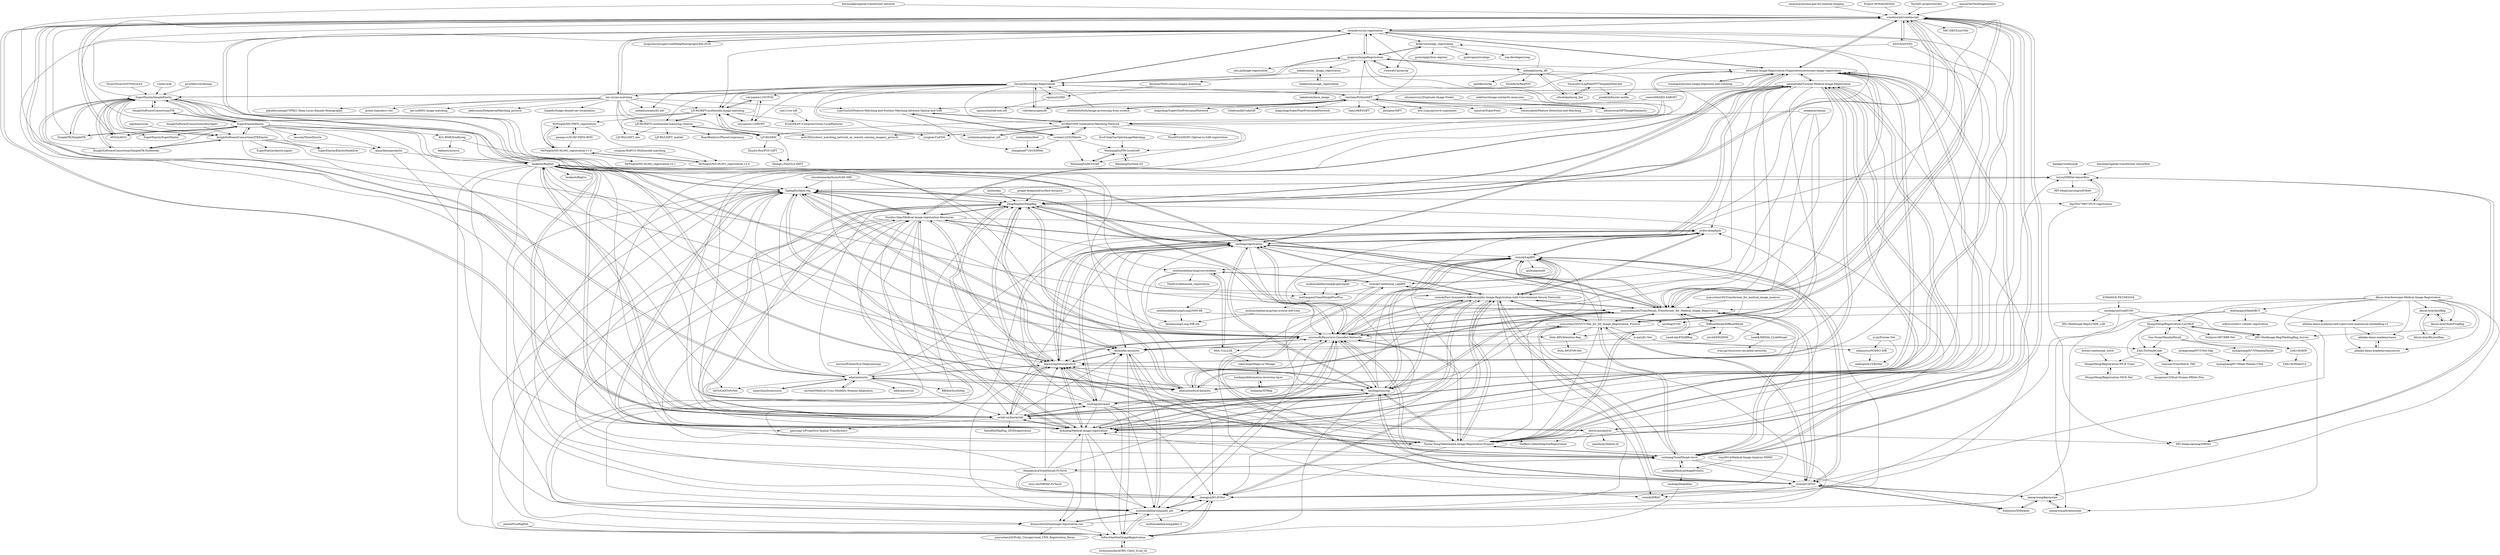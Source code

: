 digraph G {
"xinario/awesome-gan-for-medical-imaging" -> "voxelmorph/voxelmorph" ["e"=1]
"tynguyen/unsupervisedDeepHomographyRAL2018" -> "inrainbws/cnn-registration" ["e"=1]
"xuelunshen/rfnet" -> "zhanghan9718/OSMNet" ["e"=1]
"SimpleITK/SimpleITK" -> "SuperElastix/SimpleElastix" ["e"=1]
"SimpleITK/SimpleITK" -> "SuperElastix/elastix" ["e"=1]
"SimpleITK/SimpleITK" -> "voxelmorph/voxelmorph" ["e"=1]
"KCL-BMEIS/niftyreg" -> "multimodallearning/convexAdam"
"KCL-BMEIS/niftyreg" -> "balbasty/nitorch"
"google-deepmind/surface-distance" -> "DeepRegNet/DeepReg" ["e"=1]
"voxelmorph/voxelmorph" -> "Awesome-Image-Registration-Organization/awesome-image-registration"
"voxelmorph/voxelmorph" -> "junyuchen245/TransMorph_Transformer_for_Medical_Image_Registration"
"voxelmorph/voxelmorph" -> "microsoft/Recursive-Cascaded-Networks"
"voxelmorph/voxelmorph" -> "adalca/medical-datasets" ["e"=1]
"voxelmorph/voxelmorph" -> "DeepRegNet/DeepReg"
"voxelmorph/voxelmorph" -> "airlab-unibas/airlab"
"voxelmorph/voxelmorph" -> "ANTsX/ANTs" ["e"=1]
"voxelmorph/voxelmorph" -> "zuzhiang/VoxelMorph-torch"
"voxelmorph/voxelmorph" -> "ANTsX/ANTsPy" ["e"=1]
"voxelmorph/voxelmorph" -> "Timmy-Fang/Deformable-Image-Registration-Projects"
"voxelmorph/voxelmorph" -> "MIC-DKFZ/nnUNet" ["e"=1]
"voxelmorph/voxelmorph" -> "inrainbws/cnn-registration"
"voxelmorph/voxelmorph" -> "adalca/neurite"
"voxelmorph/voxelmorph" -> "uncbiag/registration"
"voxelmorph/voxelmorph" -> "learn2reg/tutorials2019"
"o0o0o0o0o0o0o/image-processing-from-scratch" -> "rmislam/PythonSIFT" ["e"=1]
"o0o0o0o0o0o0o/image-processing-from-scratch" -> "ZeLianWen/Image-Registration" ["e"=1]
"inrainbws/cnn-registration" -> "quqixun/ImageRegistration"
"inrainbws/cnn-registration" -> "ZeLianWen/Image-Registration"
"inrainbws/cnn-registration" -> "Awesome-Image-Registration-Organization/awesome-image-registration"
"inrainbws/cnn-registration" -> "hsokooti/RegNet"
"inrainbws/cnn-registration" -> "dykuang/Medical-image-registration"
"inrainbws/cnn-registration" -> "voxelmorph/voxelmorph"
"inrainbws/cnn-registration" -> "lan-cz/cnn-matching"
"inrainbws/cnn-registration" -> "tynguyen/unsupervisedDeepHomographyRAL2018" ["e"=1]
"inrainbws/cnn-registration" -> "microsoft/Recursive-Cascaded-Networks"
"inrainbws/cnn-registration" -> "LJY-RS/RIFT-multimodal-image-matching"
"inrainbws/cnn-registration" -> "uncbiag/registration"
"inrainbws/cnn-registration" -> "Timmy-Fang/Deformable-Image-Registration-Projects"
"inrainbws/cnn-registration" -> "rkwitt/quicksilver"
"inrainbws/cnn-registration" -> "airlab-unibas/airlab"
"inrainbws/cnn-registration" -> "keflavich/image_registration"
"kumarshreshtha/image-registration-cnn" -> "multimodallearning/pdd_net"
"kumarshreshtha/image-registration-cnn" -> "ToFec/OneShotImageRegistration"
"kumarshreshtha/image-registration-cnn" -> "zhangjun001/ICNet"
"kumarshreshtha/image-registration-cnn" -> "junyuchen245/Fully_Unsupervised_CNN_Registration_Keras" ["e"=1]
"airlab-unibas/airlab" -> "rkwitt/quicksilver"
"airlab-unibas/airlab" -> "learn2reg/tutorials2019"
"airlab-unibas/airlab" -> "hsokooti/RegNet"
"airlab-unibas/airlab" -> "microsoft/Recursive-Cascaded-Networks"
"airlab-unibas/airlab" -> "dykuang/Medical-image-registration"
"airlab-unibas/airlab" -> "SuperElastix/SimpleElastix"
"airlab-unibas/airlab" -> "uncbiag/mermaid"
"airlab-unibas/airlab" -> "DeepRegNet/DeepReg"
"airlab-unibas/airlab" -> "uncbiag/easyreg"
"airlab-unibas/airlab" -> "voxelmorph/voxelmorph"
"airlab-unibas/airlab" -> "fabio86d/HipHop_2D3Dregistration" ["e"=1]
"airlab-unibas/airlab" -> "natandrade/Tutorial-Medical-Image-Registration"
"airlab-unibas/airlab" -> "biomedia-mira/istn"
"airlab-unibas/airlab" -> "uncbiag/registration"
"airlab-unibas/airlab" -> "gaocong13/Projective-Spatial-Transformers" ["e"=1]
"adalca/medical-datasets" -> "voxelmorph/voxelmorph" ["e"=1]
"adalca/medical-datasets" -> "microsoft/Recursive-Cascaded-Networks" ["e"=1]
"adalca/medical-datasets" -> "junyuchen245/TransMorph_Transformer_for_Medical_Image_Registration" ["e"=1]
"adalca/medical-datasets" -> "adalca/neurite" ["e"=1]
"adalca/medical-datasets" -> "DeepRegNet/DeepReg" ["e"=1]
"adalca/medical-datasets" -> "Awesome-Image-Registration-Organization/awesome-image-registration" ["e"=1]
"adalca/medical-datasets" -> "learn2reg/tutorials2019" ["e"=1]
"adalca/medical-datasets" -> "uncbiag/registration" ["e"=1]
"adalca/medical-datasets" -> "SuperElastix/SimpleElastix" ["e"=1]
"uncbiag/mermaid" -> "uncbiag/easyreg"
"uncbiag/mermaid" -> "uncbiag/registration"
"uncbiag/mermaid" -> "learn2reg/tutorials2019"
"uncbiag/mermaid" -> "dykuang/Medical-image-registration"
"uncbiag/mermaid" -> "airlab-unibas/airlab"
"uncbiag/mermaid" -> "zhangjun001/ICNet"
"uncbiag/mermaid" -> "jw4hv/deepflash"
"uncbiag/mermaid" -> "DeepRegNet/DeepReg"
"uncbiag/mermaid" -> "ToFec/OneShotImageRegistration"
"uncbiag/mermaid" -> "microsoft/Recursive-Cascaded-Networks"
"uncbiag/mermaid" -> "cwmok/Fast-Symmetric-Diffeomorphic-Image-Registration-with-Convolutional-Neural-Networks"
"uncbiag/mermaid" -> "multimodallearning/pdd_net"
"uncbiag/mermaid" -> "biomedia-mira/istn"
"uncbiag/mermaid" -> "Duoduo-Qian/Medical-image-registration-Resources"
"uncbiag/mermaid" -> "hsokooti/RegNet"
"ANTsX/ANTsPy" -> "voxelmorph/voxelmorph" ["e"=1]
"ANTsX/ANTsPy" -> "junyuchen245/TransMorph_Transformer_for_Medical_Image_Registration" ["e"=1]
"ANTsX/ANTsPy" -> "SuperElastix/SimpleElastix" ["e"=1]
"uncbiag/easyreg" -> "uncbiag/mermaid"
"uncbiag/easyreg" -> "uncbiag/registration"
"uncbiag/easyreg" -> "dykuang/Medical-image-registration"
"uncbiag/easyreg" -> "learn2reg/tutorials2019"
"uncbiag/easyreg" -> "cwmok/C2FViT"
"uncbiag/easyreg" -> "microsoft/Recursive-Cascaded-Networks"
"uncbiag/easyreg" -> "cwmok/LapIRN"
"uncbiag/easyreg" -> "cwmok/Fast-Symmetric-Diffeomorphic-Image-Registration-with-Convolutional-Neural-Networks"
"uncbiag/easyreg" -> "ToFec/OneShotImageRegistration"
"uncbiag/easyreg" -> "jw4hv/deepflash"
"uncbiag/easyreg" -> "multimodallearning/pdd_net"
"uncbiag/easyreg" -> "YipengHu/label-reg"
"uncbiag/easyreg" -> "airlab-unibas/airlab"
"uncbiag/easyreg" -> "junyuchen245/TransMorph_Transformer_for_Medical_Image_Registration"
"uncbiag/easyreg" -> "Timmy-Fang/Deformable-Image-Registration-Projects"
"uncbiag/registration" -> "uncbiag/easyreg"
"uncbiag/registration" -> "uncbiag/mermaid"
"uncbiag/registration" -> "microsoft/Recursive-Cascaded-Networks"
"uncbiag/registration" -> "learn2reg/tutorials2019"
"uncbiag/registration" -> "cwmok/Fast-Symmetric-Diffeomorphic-Image-Registration-with-Convolutional-Neural-Networks"
"uncbiag/registration" -> "jw4hv/deepflash"
"uncbiag/registration" -> "YipengHu/label-reg"
"uncbiag/registration" -> "Duoduo-Qian/Medical-image-registration-Resources"
"uncbiag/registration" -> "cwmok/LapIRN"
"uncbiag/registration" -> "junyuchen245/TransMorph_Transformer_for_Medical_Image_Registration"
"uncbiag/registration" -> "Awesome-Image-Registration-Organization/awesome-image-registration"
"uncbiag/registration" -> "biomedia-mira/istn"
"uncbiag/registration" -> "multimodallearning/pdd_net"
"uncbiag/registration" -> "natandrade/Tutorial-Medical-Image-Registration"
"uncbiag/registration" -> "hsokooti/RegNet"
"xamyzhao/brainstorm" -> "adalca/neurite" ["e"=1]
"Timmy-Fang/Deformable-Image-Registration-Projects" -> "dykuang/Medical-image-registration"
"Timmy-Fang/Deformable-Image-Registration-Projects" -> "zuzhiang/VoxelMorph-torch"
"Timmy-Fang/Deformable-Image-Registration-Projects" -> "microsoft/Recursive-Cascaded-Networks"
"Timmy-Fang/Deformable-Image-Registration-Projects" -> "Awesome-Image-Registration-Organization/awesome-image-registration"
"Timmy-Fang/Deformable-Image-Registration-Projects" -> "cwmok/Fast-Symmetric-Diffeomorphic-Image-Registration-with-Convolutional-Neural-Networks"
"Timmy-Fang/Deformable-Image-Registration-Projects" -> "junyuchen245/TransMorph_Transformer_for_Medical_Image_Registration"
"Timmy-Fang/Deformable-Image-Registration-Projects" -> "cwmok/LapIRN"
"Timmy-Fang/Deformable-Image-Registration-Projects" -> "uncbiag/easyreg"
"Timmy-Fang/Deformable-Image-Registration-Projects" -> "zhangjun001/ICNet"
"Timmy-Fang/Deformable-Image-Registration-Projects" -> "learn2reg/tutorials2019"
"Timmy-Fang/Deformable-Image-Registration-Projects" -> "uncbiag/registration"
"Timmy-Fang/Deformable-Image-Registration-Projects" -> "voxelmorph/voxelmorph"
"Timmy-Fang/Deformable-Image-Registration-Projects" -> "Duoduo-Qian/Medical-image-registration-Resources"
"Timmy-Fang/Deformable-Image-Registration-Projects" -> "DeepRegNet/DeepReg"
"Timmy-Fang/Deformable-Image-Registration-Projects" -> "natandrade/Tutorial-Medical-Image-Registration"
"dykuang/Medical-image-registration" -> "microsoft/Recursive-Cascaded-Networks"
"dykuang/Medical-image-registration" -> "uncbiag/easyreg"
"dykuang/Medical-image-registration" -> "YipengHu/label-reg"
"dykuang/Medical-image-registration" -> "hsokooti/RegNet"
"dykuang/Medical-image-registration" -> "Timmy-Fang/Deformable-Image-Registration-Projects"
"dykuang/Medical-image-registration" -> "Duoduo-Qian/Medical-image-registration-Resources"
"dykuang/Medical-image-registration" -> "natandrade/Tutorial-Medical-Image-Registration"
"dykuang/Medical-image-registration" -> "learn2reg/tutorials2019"
"dykuang/Medical-image-registration" -> "cwmok/Fast-Symmetric-Diffeomorphic-Image-Registration-with-Convolutional-Neural-Networks"
"dykuang/Medical-image-registration" -> "kumarshreshtha/image-registration-cnn"
"dykuang/Medical-image-registration" -> "ToFec/OneShotImageRegistration"
"dykuang/Medical-image-registration" -> "DeepRegNet/DeepReg"
"dykuang/Medical-image-registration" -> "airlab-unibas/airlab"
"dykuang/Medical-image-registration" -> "jw4hv/deepflash"
"dykuang/Medical-image-registration" -> "multimodallearning/pdd_net"
"InsightSoftwareConsortium/itkwidgets" -> "InsightSoftwareConsortium/ITKElastix" ["e"=1]
"pyushkevich/itksnap" -> "SuperElastix/SimpleElastix" ["e"=1]
"hsokooti/RegNet" -> "dykuang/Medical-image-registration"
"hsokooti/RegNet" -> "YipengHu/label-reg"
"hsokooti/RegNet" -> "zhangjun001/ICNet"
"hsokooti/RegNet" -> "hsokooti/RegUn"
"hsokooti/RegNet" -> "microsoft/Recursive-Cascaded-Networks"
"hsokooti/RegNet" -> "ToFec/OneShotImageRegistration"
"hsokooti/RegNet" -> "airlab-unibas/airlab"
"hsokooti/RegNet" -> "multimodallearning/pdd_net"
"hsokooti/RegNet" -> "biomedia-mira/istn"
"hsokooti/RegNet" -> "uncbiag/registration"
"hsokooti/RegNet" -> "learn2reg/tutorials2019"
"hsokooti/RegNet" -> "inrainbws/cnn-registration"
"hsokooti/RegNet" -> "iwyoo/DIRNet-tensorflow"
"hsokooti/RegNet" -> "rkwitt/quicksilver"
"hsokooti/RegNet" -> "cwmok/Fast-Symmetric-Diffeomorphic-Image-Registration-with-Convolutional-Neural-Networks"
"tony0914/Medical-Image-Analysis-MIPAV" -> "zuzhiang/MedicalImageProcess" ["e"=1]
"natandrade/Tutorial-Medical-Image-Registration" -> "Duoduo-Qian/Medical-image-registration-Resources"
"natandrade/Tutorial-Medical-Image-Registration" -> "learn2reg/tutorials2019"
"natandrade/Tutorial-Medical-Image-Registration" -> "dykuang/Medical-image-registration"
"natandrade/Tutorial-Medical-Image-Registration" -> "DeepRegNet/DeepReg"
"natandrade/Tutorial-Medical-Image-Registration" -> "microsoft/Recursive-Cascaded-Networks"
"natandrade/Tutorial-Medical-Image-Registration" -> "uncbiag/registration"
"natandrade/Tutorial-Medical-Image-Registration" -> "airlab-unibas/airlab"
"natandrade/Tutorial-Medical-Image-Registration" -> "multimodallearning/pdd_net"
"natandrade/Tutorial-Medical-Image-Registration" -> "jw4hv/deepflash"
"natandrade/Tutorial-Medical-Image-Registration" -> "biomedia-mira/istn"
"natandrade/Tutorial-Medical-Image-Registration" -> "junyuchen245/TransMorph_Transformer_for_Medical_Image_Registration"
"natandrade/Tutorial-Medical-Image-Registration" -> "Timmy-Fang/Deformable-Image-Registration-Projects"
"natandrade/Tutorial-Medical-Image-Registration" -> "Awesome-Image-Registration-Organization/awesome-image-registration"
"natandrade/Tutorial-Medical-Image-Registration" -> "SuperElastix/SimpleElastix"
"natandrade/Tutorial-Medical-Image-Registration" -> "junyuchen245/ViT-V-Net_for_3D_Image_Registration_Pytorch"
"carrenD/Medical-Cross-Modality-Domain-Adaptation" -> "adalca/neurite" ["e"=1]
"balakg/voxelmorph" -> "iwyoo/DIRNet-tensorflow"
"YipengHu/label-reg" -> "learn2reg/tutorials2019"
"YipengHu/label-reg" -> "zhangjun001/ICNet"
"YipengHu/label-reg" -> "dykuang/Medical-image-registration"
"YipengHu/label-reg" -> "iwyoo/DIRNet-tensorflow"
"YipengHu/label-reg" -> "microsoft/Recursive-Cascaded-Networks"
"YipengHu/label-reg" -> "multimodallearning/pdd_net"
"YipengHu/label-reg" -> "hsokooti/RegNet"
"YipengHu/label-reg" -> "biomedia-mira/istn"
"YipengHu/label-reg" -> "Duoduo-Qian/Medical-image-registration-Resources"
"YipengHu/label-reg" -> "ToFec/OneShotImageRegistration"
"YipengHu/label-reg" -> "uncbiag/registration"
"YipengHu/label-reg" -> "kumarshreshtha/image-registration-cnn"
"YipengHu/label-reg" -> "khj250276857/FCN-registration"
"YipengHu/label-reg" -> "DIAL-RPI/Attention-Reg"
"YipengHu/label-reg" -> "DeepRegNet/DeepReg"
"matejak/imreg_dft" -> "sthoduka/imreg_fmt"
"matejak/imreg_dft" -> "polakluk/fourier-mellin"
"matejak/imreg_dft" -> "cgohlke/imreg"
"matejak/imreg_dft" -> "quqixun/ImageRegistration"
"matejak/imreg_dft" -> "YoshiRi/ImRegPOC"
"matejak/imreg_dft" -> "keflavich/image_registration"
"matejak/imreg_dft" -> "Smorodov/LogPolarFFTTemplateMatcher"
"simontomaskarlsson/GAN-MRI" -> "learn2reg/tutorials2019" ["e"=1]
"simontomaskarlsson/GAN-MRI" -> "YipengHu/label-reg" ["e"=1]
"simontomaskarlsson/GAN-MRI" -> "DeepRegNet/DeepReg" ["e"=1]
"ei1994/GMN-Generative-Matching-Network" -> "LiaoYun0x0/Feature-Matching-and-Position-Matching-between-Optical-and-SAR"
"ei1994/GMN-Generative-Matching-Network" -> "ErolCitak/SarOpticImageMatching"
"ei1994/GMN-Generative-Matching-Network" -> "system123/SOMatch"
"ei1994/GMN-Generative-Matching-Network" -> "WenliangDu/FM-CycleGAN"
"ei1994/GMN-Generative-Matching-Network" -> "yishiliuhuasheng/sar_sift"
"ei1994/GMN-Generative-Matching-Network" -> "mrk1992/robust_matching_network_on_remote_sensing_imagery_pytorch" ["e"=1]
"ei1994/GMN-Generative-Matching-Network" -> "WenliangDu/KCGGAN"
"ei1994/GMN-Generative-Matching-Network" -> "Pyxel0524/HOPC-Optical-to-SAR-registration"
"ei1994/GMN-Generative-Matching-Network" -> "yyxgiser/CoFSM"
"ErolCitak/SarOpticImageMatching" -> "WenliangDu/FM-CycleGAN"
"ToFec/OneShotImageRegistration" -> "multimodallearning/pdd_net"
"ToFec/OneShotImageRegistration" -> "zhangjun001/ICNet"
"ToFec/OneShotImageRegistration" -> "lucasmansilla/ACRN_Chest_X-ray_IA"
"multimodallearning/pdd_net" -> "ToFec/OneShotImageRegistration"
"multimodallearning/pdd_net" -> "zhangjun001/ICNet"
"multimodallearning/pdd_net" -> "kumarshreshtha/image-registration-cnn"
"multimodallearning/pdd_net" -> "biomedia-mira/istn"
"multimodallearning/pdd_net" -> "multimodallearning/pdd2.5"
"yishiliuhuasheng/sar_sift" -> "ei1994/GMN-Generative-Matching-Network"
"khj250276857/FCN-registration" -> "iwyoo/DIRNet-tensorflow"
"khj250276857/FCN-registration" -> "HPI-DeepLearning/DIRNet"
"biomedia-mira/istn" -> "multimodallearning/pdd_net"
"biomedia-mira/istn" -> "ToFec/OneShotImageRegistration"
"biomedia-mira/istn" -> "YipengHu/label-reg"
"biomedia-mira/istn" -> "learn2reg/tutorials2019"
"biomedia-mira/istn" -> "zhangjun001/ICNet"
"biomedia-mira/istn" -> "microsoft/Recursive-Cascaded-Networks"
"biomedia-mira/istn" -> "SteffenCzolbe/DeepSimRegistration"
"HPI-DeepLearning/DIRNet" -> "iwyoo/DIRNet-tensorflow"
"Project-MONAI/MONAI" -> "voxelmorph/voxelmorph" ["e"=1]
"jw4hv/deepflash" -> "cwmok/Fast-Symmetric-Diffeomorphic-Image-Registration-with-Convolutional-Neural-Networks"
"jw4hv/deepflash" -> "multimodallearning/pdd_net"
"jw4hv/deepflash" -> "uncbiag/registration"
"jw4hv/deepflash" -> "cwmok/LapIRN"
"jw4hv/deepflash" -> "learn2reg/tutorials2019"
"Awesome-Image-Registration-Organization/awesome-image-registration" -> "voxelmorph/voxelmorph"
"Awesome-Image-Registration-Organization/awesome-image-registration" -> "junyuchen245/TransMorph_Transformer_for_Medical_Image_Registration"
"Awesome-Image-Registration-Organization/awesome-image-registration" -> "Timmy-Fang/Deformable-Image-Registration-Projects"
"Awesome-Image-Registration-Organization/awesome-image-registration" -> "DeepRegNet/DeepReg"
"Awesome-Image-Registration-Organization/awesome-image-registration" -> "microsoft/Recursive-Cascaded-Networks"
"Awesome-Image-Registration-Organization/awesome-image-registration" -> "uncbiag/registration"
"Awesome-Image-Registration-Organization/awesome-image-registration" -> "inrainbws/cnn-registration"
"Awesome-Image-Registration-Organization/awesome-image-registration" -> "zuzhiang/VoxelMorph-torch"
"Awesome-Image-Registration-Organization/awesome-image-registration" -> "learn2reg/tutorials2019"
"Awesome-Image-Registration-Organization/awesome-image-registration" -> "airlab-unibas/airlab"
"Awesome-Image-Registration-Organization/awesome-image-registration" -> "natandrade/Tutorial-Medical-Image-Registration"
"Awesome-Image-Registration-Organization/awesome-image-registration" -> "adalca/medical-datasets" ["e"=1]
"Awesome-Image-Registration-Organization/awesome-image-registration" -> "dykuang/Medical-image-registration"
"Awesome-Image-Registration-Organization/awesome-image-registration" -> "ZeLianWen/Image-Registration"
"Awesome-Image-Registration-Organization/awesome-image-registration" -> "tzxiang/awesome-image-alignment-and-stitching" ["e"=1]
"TorchIO-project/torchio" -> "voxelmorph/voxelmorph" ["e"=1]
"nekhtiari/image-similarity-measures" -> "adumrewal/SIFTImageSimilarity" ["e"=1]
"Slicer/SlicerGitSVNArchive" -> "SuperElastix/SimpleElastix" ["e"=1]
"cwmok/Fast-Symmetric-Diffeomorphic-Image-Registration-with-Convolutional-Neural-Networks" -> "cwmok/LapIRN"
"cwmok/Fast-Symmetric-Diffeomorphic-Image-Registration-with-Convolutional-Neural-Networks" -> "jw4hv/deepflash"
"cwmok/Fast-Symmetric-Diffeomorphic-Image-Registration-with-Convolutional-Neural-Networks" -> "zhangjun001/ICNet"
"cwmok/Fast-Symmetric-Diffeomorphic-Image-Registration-with-Convolutional-Neural-Networks" -> "microsoft/Recursive-Cascaded-Networks"
"cwmok/Fast-Symmetric-Diffeomorphic-Image-Registration-with-Convolutional-Neural-Networks" -> "cwmok/Conditional_LapIRN"
"cwmok/Fast-Symmetric-Diffeomorphic-Image-Registration-with-Convolutional-Neural-Networks" -> "cwmok/C2FViT"
"cwmok/Fast-Symmetric-Diffeomorphic-Image-Registration-with-Convolutional-Neural-Networks" -> "junyuchen245/TransMorph_Transformer_for_Medical_Image_Registration"
"cwmok/Fast-Symmetric-Diffeomorphic-Image-Registration-with-Convolutional-Neural-Networks" -> "uncbiag/registration"
"cwmok/Fast-Symmetric-Diffeomorphic-Image-Registration-with-Convolutional-Neural-Networks" -> "dykuang/Medical-image-registration"
"cwmok/Fast-Symmetric-Diffeomorphic-Image-Registration-with-Convolutional-Neural-Networks" -> "uncbiag/easyreg"
"cwmok/Fast-Symmetric-Diffeomorphic-Image-Registration-with-Convolutional-Neural-Networks" -> "junyuchen245/ViT-V-Net_for_3D_Image_Registration_Pytorch"
"cwmok/Fast-Symmetric-Diffeomorphic-Image-Registration-with-Convolutional-Neural-Networks" -> "Timmy-Fang/Deformable-Image-Registration-Projects"
"cwmok/Fast-Symmetric-Diffeomorphic-Image-Registration-with-Convolutional-Neural-Networks" -> "cwmok/DIRAC"
"lan-cz/cnn-matching" -> "lan-cz/RISG-image-matching"
"lan-cz/cnn-matching" -> "mrk1992/robust_matching_network_on_remote_sensing_imagery_pytorch" ["e"=1]
"lan-cz/cnn-matching" -> "jaehyunnn/DeepAerialMatching_pytorch" ["e"=1]
"lan-cz/cnn-matching" -> "LJY-RS/RIFT2-multimodal-matching-rotation"
"lan-cz/cnn-matching" -> "LJY-RS/SRIF"
"lan-cz/cnn-matching" -> "LJY-RS/RIFT-multimodal-image-matching"
"lan-cz/cnn-matching" -> "hmgoforth/gps-denied-uav-localization" ["e"=1]
"lan-cz/cnn-matching" -> "mihaidusmanu/d2-net" ["e"=1]
"lan-cz/cnn-matching" -> "inrainbws/cnn-registration"
"lan-cz/cnn-matching" -> "LiaoYun0x0/Feature-Matching-and-Position-Matching-between-Optical-and-SAR"
"lan-cz/cnn-matching" -> "placeforyiming/CVPR21-Deep-Lucas-Kanade-Homography" ["e"=1]
"lan-cz/cnn-matching" -> "prime-slam/aero-vloc" ["e"=1]
"microsoft/Recursive-Cascaded-Networks" -> "cwmok/Fast-Symmetric-Diffeomorphic-Image-Registration-with-Convolutional-Neural-Networks"
"microsoft/Recursive-Cascaded-Networks" -> "dykuang/Medical-image-registration"
"microsoft/Recursive-Cascaded-Networks" -> "junyuchen245/TransMorph_Transformer_for_Medical_Image_Registration"
"microsoft/Recursive-Cascaded-Networks" -> "zuzhiang/VoxelMorph-torch"
"microsoft/Recursive-Cascaded-Networks" -> "uncbiag/registration"
"microsoft/Recursive-Cascaded-Networks" -> "YipengHu/label-reg"
"microsoft/Recursive-Cascaded-Networks" -> "learn2reg/tutorials2019"
"microsoft/Recursive-Cascaded-Networks" -> "cwmok/LapIRN"
"microsoft/Recursive-Cascaded-Networks" -> "Timmy-Fang/Deformable-Image-Registration-Projects"
"microsoft/Recursive-Cascaded-Networks" -> "junyuchen245/ViT-V-Net_for_3D_Image_Registration_Pytorch"
"microsoft/Recursive-Cascaded-Networks" -> "uncbiag/easyreg"
"microsoft/Recursive-Cascaded-Networks" -> "DeepRegNet/DeepReg"
"microsoft/Recursive-Cascaded-Networks" -> "biomedia-mira/istn"
"microsoft/Recursive-Cascaded-Networks" -> "voxelmorph/voxelmorph"
"microsoft/Recursive-Cascaded-Networks" -> "hsokooti/RegNet"
"zuzhiang/VoxelMorph-torch" -> "junyuchen245/TransMorph_Transformer_for_Medical_Image_Registration"
"zuzhiang/VoxelMorph-torch" -> "microsoft/Recursive-Cascaded-Networks"
"zuzhiang/VoxelMorph-torch" -> "Hsankesara/VoxelMorph-PyTorch"
"zuzhiang/VoxelMorph-torch" -> "Timmy-Fang/Deformable-Image-Registration-Projects"
"zuzhiang/VoxelMorph-torch" -> "junyuchen245/ViT-V-Net_for_3D_Image_Registration_Pytorch"
"zuzhiang/VoxelMorph-torch" -> "zuzhiang/MedicalImageProcess"
"zuzhiang/VoxelMorph-torch" -> "learn2reg/tutorials2019"
"zuzhiang/VoxelMorph-torch" -> "cwmok/Fast-Symmetric-Diffeomorphic-Image-Registration-with-Convolutional-Neural-Networks"
"zuzhiang/VoxelMorph-torch" -> "YipengHu/label-reg"
"zuzhiang/VoxelMorph-torch" -> "cwmok/C2FViT"
"zuzhiang/VoxelMorph-torch" -> "Awesome-Image-Registration-Organization/awesome-image-registration"
"zuzhiang/VoxelMorph-torch" -> "voxelmorph/voxelmorph"
"zuzhiang/VoxelMorph-torch" -> "cwmok/LapIRN"
"zuzhiang/VoxelMorph-torch" -> "dykuang/Medical-image-registration"
"zuzhiang/VoxelMorph-torch" -> "Solemoon/XMorpher"
"microsoft/InnerEye-DeepLearning" -> "adalca/neurite" ["e"=1]
"SuperElastix/SimpleElastix" -> "SuperElastix/elastix"
"SuperElastix/SimpleElastix" -> "InsightSoftwareConsortium/SimpleITK-Notebooks" ["e"=1]
"SuperElastix/SimpleElastix" -> "InsightSoftwareConsortium/ITKElastix"
"SuperElastix/SimpleElastix" -> "SimpleITK/SimpleITK" ["e"=1]
"SuperElastix/SimpleElastix" -> "airlab-unibas/airlab"
"SuperElastix/SimpleElastix" -> "SuperElastix/SuperElastix"
"SuperElastix/SimpleElastix" -> "ANTsX/ANTs" ["e"=1]
"SuperElastix/SimpleElastix" -> "microsoft/Recursive-Cascaded-Networks"
"SuperElastix/SimpleElastix" -> "natandrade/Tutorial-Medical-Image-Registration"
"SuperElastix/SimpleElastix" -> "adalca/medical-datasets" ["e"=1]
"SuperElastix/SimpleElastix" -> "InsightSoftwareConsortium/ITK" ["e"=1]
"SuperElastix/SimpleElastix" -> "voxelmorph/voxelmorph"
"SuperElastix/SimpleElastix" -> "YipengHu/label-reg"
"SuperElastix/SimpleElastix" -> "hsokooti/RegNet"
"SuperElastix/SimpleElastix" -> "dykuang/Medical-image-registration"
"BBillot/SynthSeg" -> "DeepRegNet/DeepReg" ["e"=1]
"DeepRegNet/DeepReg" -> "learn2reg/tutorials2019"
"DeepRegNet/DeepReg" -> "Duoduo-Qian/Medical-image-registration-Resources"
"DeepRegNet/DeepReg" -> "natandrade/Tutorial-Medical-Image-Registration"
"DeepRegNet/DeepReg" -> "junyuchen245/TransMorph_Transformer_for_Medical_Image_Registration"
"DeepRegNet/DeepReg" -> "microsoft/Recursive-Cascaded-Networks"
"DeepRegNet/DeepReg" -> "voxelmorph/voxelmorph"
"DeepRegNet/DeepReg" -> "dykuang/Medical-image-registration"
"DeepRegNet/DeepReg" -> "YipengHu/label-reg"
"DeepRegNet/DeepReg" -> "Awesome-Image-Registration-Organization/awesome-image-registration"
"DeepRegNet/DeepReg" -> "airlab-unibas/airlab"
"DeepRegNet/DeepReg" -> "adalca/medical-datasets" ["e"=1]
"DeepRegNet/DeepReg" -> "uncbiag/mermaid"
"DeepRegNet/DeepReg" -> "uncbiag/registration"
"DeepRegNet/DeepReg" -> "Timmy-Fang/Deformable-Image-Registration-Projects"
"DeepRegNet/DeepReg" -> "zuzhiang/VoxelMorph-torch"
"InsightSoftwareConsortium/ITKElastix" -> "SuperElastix/elastix"
"InsightSoftwareConsortium/ITKElastix" -> "SuperElastix/SimpleElastix"
"InsightSoftwareConsortium/ITKElastix" -> "SuperElastix/ElastixModelZoo"
"InsightSoftwareConsortium/ITKElastix" -> "SuperElastix/elastix-napari"
"InsightSoftwareConsortium/ITKElastix" -> "almarklein/pyelastix"
"InsightSoftwareConsortium/ITKElastix" -> "InsightSoftwareConsortium/SimpleITK-Notebooks" ["e"=1]
"InsightSoftwareConsortium/ITKElastix" -> "junyuchen245/TransMorph_Transformer_for_Medical_Image_Registration"
"InsightSoftwareConsortium/ITKElastix" -> "ANTsX/ANTsPyNet" ["e"=1]
"Duoduo-Qian/Medical-image-registration-Resources" -> "learn2reg/tutorials2019"
"Duoduo-Qian/Medical-image-registration-Resources" -> "natandrade/Tutorial-Medical-Image-Registration"
"Duoduo-Qian/Medical-image-registration-Resources" -> "dykuang/Medical-image-registration"
"Duoduo-Qian/Medical-image-registration-Resources" -> "DeepRegNet/DeepReg"
"Duoduo-Qian/Medical-image-registration-Resources" -> "multimodallearning/pdd_net"
"Duoduo-Qian/Medical-image-registration-Resources" -> "YipengHu/label-reg"
"Duoduo-Qian/Medical-image-registration-Resources" -> "uncbiag/registration"
"Duoduo-Qian/Medical-image-registration-Resources" -> "ToFec/OneShotImageRegistration"
"Duoduo-Qian/Medical-image-registration-Resources" -> "zhangjun001/ICNet"
"Duoduo-Qian/Medical-image-registration-Resources" -> "microsoft/Recursive-Cascaded-Networks"
"Duoduo-Qian/Medical-image-registration-Resources" -> "jw4hv/deepflash"
"Duoduo-Qian/Medical-image-registration-Resources" -> "biomedia-mira/istn"
"Duoduo-Qian/Medical-image-registration-Resources" -> "gaocong13/Projective-Spatial-Transformers" ["e"=1]
"Duoduo-Qian/Medical-image-registration-Resources" -> "kumarshreshtha/image-registration-cnn"
"Duoduo-Qian/Medical-image-registration-Resources" -> "airlab-unibas/airlab"
"learn2reg/tutorials2019" -> "Duoduo-Qian/Medical-image-registration-Resources"
"learn2reg/tutorials2019" -> "YipengHu/label-reg"
"learn2reg/tutorials2019" -> "multimodallearning/pdd_net"
"learn2reg/tutorials2019" -> "natandrade/Tutorial-Medical-Image-Registration"
"learn2reg/tutorials2019" -> "uncbiag/easyreg"
"learn2reg/tutorials2019" -> "DeepRegNet/DeepReg"
"learn2reg/tutorials2019" -> "microsoft/Recursive-Cascaded-Networks"
"learn2reg/tutorials2019" -> "uncbiag/registration"
"learn2reg/tutorials2019" -> "biomedia-mira/istn"
"learn2reg/tutorials2019" -> "dykuang/Medical-image-registration"
"learn2reg/tutorials2019" -> "uncbiag/mermaid"
"learn2reg/tutorials2019" -> "airlab-unibas/airlab"
"learn2reg/tutorials2019" -> "zuzhiang/VoxelMorph-torch"
"learn2reg/tutorials2019" -> "jw4hv/deepflash"
"learn2reg/tutorials2019" -> "adalca/neurite"
"moabarar/nemar" -> "junyuchen245/TransMorph_Transformer_for_Medical_Image_Registration" ["e"=1]
"moabarar/nemar" -> "cwmok/Fast-Symmetric-Diffeomorphic-Image-Registration-with-Convolutional-Neural-Networks" ["e"=1]
"moabarar/nemar" -> "ei1994/GMN-Generative-Matching-Network" ["e"=1]
"moabarar/nemar" -> "microsoft/Recursive-Cascaded-Networks" ["e"=1]
"tzxiang/awesome-image-alignment-and-stitching" -> "Awesome-Image-Registration-Organization/awesome-image-registration" ["e"=1]
"WenliangDu/KCGGAN" -> "WenliangDu/FM-CycleGAN"
"Hsankesara/VoxelMorph-PyTorch" -> "zuzhiang/VoxelMorph-torch"
"Hsankesara/VoxelMorph-PyTorch" -> "kumarshreshtha/image-registration-cnn"
"Hsankesara/VoxelMorph-PyTorch" -> "zhangjun001/ICNet"
"Hsankesara/VoxelMorph-PyTorch" -> "YipengHu/label-reg"
"Hsankesara/VoxelMorph-PyTorch" -> "cwmok/C2FViT"
"Hsankesara/VoxelMorph-PyTorch" -> "multimodallearning/pdd_net"
"Hsankesara/VoxelMorph-PyTorch" -> "microsoft/Recursive-Cascaded-Networks"
"Hsankesara/VoxelMorph-PyTorch" -> "zhuo-zhi/DIRNet-PyTorch"
"Hsankesara/VoxelMorph-PyTorch" -> "Duoduo-Qian/Medical-image-registration-Resources"
"Hsankesara/VoxelMorph-PyTorch" -> "learn2reg/tutorials2019"
"Hsankesara/VoxelMorph-PyTorch" -> "dykuang/Medical-image-registration"
"adumrewal/SIFTImageSimilarity" -> "rmislam/PythonSIFT"
"multimodallearning/graphregnet" -> "mattiaspaul/VoxelMorphPlusPlus"
"zhangjun001/ICNet" -> "ToFec/OneShotImageRegistration"
"zhangjun001/ICNet" -> "multimodallearning/pdd_net"
"zhangjun001/ICNet" -> "cwmok/Fast-Symmetric-Diffeomorphic-Image-Registration-with-Convolutional-Neural-Networks"
"lucasmansilla/ACRN_Chest_X-ray_IA" -> "ToFec/OneShotImageRegistration"
"devenin/Multi-sensor-images-matching" -> "ngunsu/LGHD"
"pimed/ProsRegNet" -> "ToFec/OneShotImageRegistration"
"uncbiag/DeepAtlas" -> "ToFec/OneShotImageRegistration"
"rmislam/PythonSIFT" -> "paulaner/SIFT"
"rmislam/PythonSIFT" -> "adumrewal/SIFTImageSimilarity"
"rmislam/PythonSIFT" -> "ZeLianWen/Image-Registration"
"rmislam/PythonSIFT" -> "quqixun/ImageRegistration"
"rmislam/PythonSIFT" -> "robwhess/opensift" ["e"=1]
"rmislam/PythonSIFT" -> "eric-yyjau/pytorch-superpoint" ["e"=1]
"rmislam/PythonSIFT" -> "rpautrat/SuperPoint" ["e"=1]
"rmislam/PythonSIFT" -> "inrainbws/cnn-registration"
"rmislam/PythonSIFT" -> "whoisraibolt/Feature-Detection-and-Matching" ["e"=1]
"rmislam/PythonSIFT" -> "magicleap/SuperGluePretrainedNetwork" ["e"=1]
"rmislam/PythonSIFT" -> "Celebrandil/CudaSift" ["e"=1]
"rmislam/PythonSIFT" -> "magicleap/SuperPointPretrainedNetwork" ["e"=1]
"rmislam/PythonSIFT" -> "Awesome-Image-Registration-Organization/awesome-image-registration"
"rmislam/PythonSIFT" -> "SamL98/PySIFT"
"rmislam/PythonSIFT" -> "o0o0o0o0o0o0o/image-processing-from-scratch" ["e"=1]
"elisemercury/Duplicate-Image-Finder" -> "adumrewal/SIFTImageSimilarity" ["e"=1]
"cwmok/Conditional_LapIRN" -> "cwmok/LapIRN"
"cwmok/Conditional_LapIRN" -> "multimodallearning/convexAdam"
"cwmok/Conditional_LapIRN" -> "cwmok/DIRAC"
"cwmok/Conditional_LapIRN" -> "cwmok/C2FViT"
"cwmok/Conditional_LapIRN" -> "cwmok/Fast-Symmetric-Diffeomorphic-Image-Registration-with-Convolutional-Neural-Networks"
"cwmok/Conditional_LapIRN" -> "mattiaspaul/VoxelMorphPlusPlus"
"LiaoYun0x0/Feature-Matching-and-Position-Matching-between-Optical-and-SAR" -> "system123/SOMatch"
"LiaoYun0x0/Feature-Matching-and-Position-Matching-between-Optical-and-SAR" -> "ei1994/GMN-Generative-Matching-Network"
"LiaoYun0x0/Feature-Matching-and-Position-Matching-between-Optical-and-SAR" -> "zhanghan9718/OSMNet"
"junyuchen245/TransMorph_Transformer_for_Medical_Image_Registration" -> "junyuchen245/ViT-V-Net_for_3D_Image_Registration_Pytorch"
"junyuchen245/TransMorph_Transformer_for_Medical_Image_Registration" -> "cwmok/C2FViT"
"junyuchen245/TransMorph_Transformer_for_Medical_Image_Registration" -> "zuzhiang/VoxelMorph-torch"
"junyuchen245/TransMorph_Transformer_for_Medical_Image_Registration" -> "microsoft/Recursive-Cascaded-Networks"
"junyuchen245/TransMorph_Transformer_for_Medical_Image_Registration" -> "cwmok/LapIRN"
"junyuchen245/TransMorph_Transformer_for_Medical_Image_Registration" -> "voxelmorph/voxelmorph"
"junyuchen245/TransMorph_Transformer_for_Medical_Image_Registration" -> "cwmok/Fast-Symmetric-Diffeomorphic-Image-Registration-with-Convolutional-Neural-Networks"
"junyuchen245/TransMorph_Transformer_for_Medical_Image_Registration" -> "Awesome-Image-Registration-Organization/awesome-image-registration"
"junyuchen245/TransMorph_Transformer_for_Medical_Image_Registration" -> "DeepRegNet/DeepReg"
"junyuchen245/TransMorph_Transformer_for_Medical_Image_Registration" -> "DiffuseMorph/DiffuseMorph"
"junyuchen245/TransMorph_Transformer_for_Medical_Image_Registration" -> "Timmy-Fang/Deformable-Image-Registration-Projects"
"junyuchen245/TransMorph_Transformer_for_Medical_Image_Registration" -> "adalca/medical-datasets" ["e"=1]
"junyuchen245/TransMorph_Transformer_for_Medical_Image_Registration" -> "dykuang/Medical-image-registration"
"junyuchen245/TransMorph_Transformer_for_Medical_Image_Registration" -> "uncbiag/easyreg"
"junyuchen245/TransMorph_Transformer_for_Medical_Image_Registration" -> "uncbiag/registration"
"junyuchen245/ViT-V-Net_for_3D_Image_Registration_Pytorch" -> "junyuchen245/TransMorph_Transformer_for_Medical_Image_Registration"
"junyuchen245/ViT-V-Net_for_3D_Image_Registration_Pytorch" -> "microsoft/Recursive-Cascaded-Networks"
"junyuchen245/ViT-V-Net_for_3D_Image_Registration_Pytorch" -> "zuzhiang/VoxelMorph-torch"
"junyuchen245/ViT-V-Net_for_3D_Image_Registration_Pytorch" -> "cwmok/C2FViT"
"junyuchen245/ViT-V-Net_for_3D_Image_Registration_Pytorch" -> "cwmok/Fast-Symmetric-Diffeomorphic-Image-Registration-with-Convolutional-Neural-Networks"
"junyuchen245/ViT-V-Net_for_3D_Image_Registration_Pytorch" -> "cwmok/LapIRN"
"junyuchen245/ViT-V-Net_for_3D_Image_Registration_Pytorch" -> "jw4hv/deepflash"
"junyuchen245/ViT-V-Net_for_3D_Image_Registration_Pytorch" -> "uncbiag/registration"
"junyuchen245/ViT-V-Net_for_3D_Image_Registration_Pytorch" -> "DIAL-RPI/Attention-Reg"
"junyuchen245/ViT-V-Net_for_3D_Image_Registration_Pytorch" -> "uncbiag/easyreg"
"junyuchen245/ViT-V-Net_for_3D_Image_Registration_Pytorch" -> "multimodallearning/pdd_net"
"junyuchen245/ViT-V-Net_for_3D_Image_Registration_Pytorch" -> "zhangjun001/ICNet"
"junyuchen245/ViT-V-Net_for_3D_Image_Registration_Pytorch" -> "xi-jia/LKU-Net"
"junyuchen245/ViT-V-Net_for_3D_Image_Registration_Pytorch" -> "Timmy-Fang/Deformable-Image-Registration-Projects"
"junyuchen245/ViT-V-Net_for_3D_Image_Registration_Pytorch" -> "biomedia-mira/istn"
"junyuchen245/Transformer_for_medical_image_analysis" -> "junyuchen245/TransMorph_Transformer_for_Medical_Image_Registration" ["e"=1]
"junyuchen245/Transformer_for_medical_image_analysis" -> "junyuchen245/ViT-V-Net_for_3D_Image_Registration_Pytorch" ["e"=1]
"LJY-RS/RIFT-multimodal-image-matching" -> "LJY-RS/RIFT2-multimodal-matching-rotation"
"LJY-RS/RIFT-multimodal-image-matching" -> "yeyuanxin110/HOPC"
"LJY-RS/RIFT-multimodal-image-matching" -> "LJY-RS/SRIF"
"LJY-RS/RIFT-multimodal-image-matching" -> "MrPingQi/MS-PIIFD_registration"
"LJY-RS/RIFT-multimodal-image-matching" -> "yeyuanxin110/CFOG"
"LJY-RS/RIFT-multimodal-image-matching" -> "LJY-RS/LNIFT_exe"
"LJY-RS/RIFT-multimodal-image-matching" -> "yyxgiser/CoFSM"
"LJY-RS/RIFT-multimodal-image-matching" -> "ErolOZKAN-/ComputerVision-LocalFeatures"
"LJY-RS/RIFT-multimodal-image-matching" -> "MrPingQi/MS-HLMO_registration-v1.0"
"yaoxu008/QXS-SAROPT" -> "LiaoYun0x0/Feature-Matching-and-Position-Matching-between-Optical-and-SAR" ["e"=1]
"yaoxu008/QXS-SAROPT" -> "LJY-RS/SRIF" ["e"=1]
"yaoxu008/QXS-SAROPT" -> "ei1994/GMN-Generative-Matching-Network" ["e"=1]
"zuzhiang/MedicalImageProcess" -> "zuzhiang/VoxelMorph-torch"
"zuzhiang/MedicalImageProcess" -> "uncbiag/DeepAtlas"
"rapidsai/cucim" -> "InsightSoftwareConsortium/ITKElastix" ["e"=1]
"Alison-brie/BiLevelReg" -> "Alison-brie/AutoReg"
"Alison-brie/MultiPropReg" -> "Alison-brie/AutoReg"
"Alison-brie/MultiPropReg" -> "Alison-brie/BiLevelReg"
"cwmok/LapIRN" -> "cwmok/Fast-Symmetric-Diffeomorphic-Image-Registration-with-Convolutional-Neural-Networks"
"cwmok/LapIRN" -> "cwmok/Conditional_LapIRN"
"cwmok/LapIRN" -> "cwmok/C2FViT"
"cwmok/LapIRN" -> "zhangjun001/ICNet"
"cwmok/LapIRN" -> "microsoft/Recursive-Cascaded-Networks"
"cwmok/LapIRN" -> "junyuchen245/TransMorph_Transformer_for_Medical_Image_Registration"
"cwmok/LapIRN" -> "multimodallearning/convexAdam"
"cwmok/LapIRN" -> "qiuhuaqi/midir"
"cwmok/LapIRN" -> "mattiaspaul/VoxelMorphPlusPlus"
"cwmok/LapIRN" -> "cwmok/DIRAC"
"cwmok/LapIRN" -> "multimodallearning/graphregnet"
"cwmok/LapIRN" -> "uncbiag/easyreg"
"cwmok/LapIRN" -> "jw4hv/deepflash"
"system123/SOMatch" -> "LiaoYun0x0/Feature-Matching-and-Position-Matching-between-Optical-and-SAR"
"system123/SOMatch" -> "zhanghan9718/OSMNet"
"system123/SOMatch" -> "WenliangDu/FM-CycleGAN"
"system123/SOMatch" -> "WenliangDu/KCGGAN"
"system123/SOMatch" -> "ei1994/GMN-Generative-Matching-Network"
"WenliangDu/FM-CycleGAN" -> "WenliangDu/KCGGAN"
"WenliangDu/FM-CycleGAN" -> "WenliangDu/Semi-I2I"
"MrPingQi/MS-PIIFD_registration" -> "MrPingQi/MS-HLMO_registration-v1.0"
"MrPingQi/MS-PIIFD_registration" -> "gwang-cv/SURF-PIIFD-RPM"
"MrPingQi/MS-PIIFD_registration" -> "MrPingQi/MS-HLMO_registration-v2.0"
"yeyuanxin110/HOPC" -> "yeyuanxin110/CFOG"
"yeyuanxin110/HOPC" -> "LJY-RS/RIFT-multimodal-image-matching"
"yeyuanxin110/HOPC" -> "yyxgiser/CoFSM"
"hakaboom/py_image_registration" -> "hakaboom/image_registration"
"hakaboom/py_image_registration" -> "devenin/Multi-sensor-images-matching"
"DIAL-RPI/Attention-Reg" -> "DIAL-RPI/FVR-Net" ["e"=1]
"boahK/MEDIA_CycleMorph" -> "ivan-jgr/recursive-cascaded-networks"
"yeyuanxin110/CFOG" -> "yeyuanxin110/HOPC"
"yeyuanxin110/CFOG" -> "LJY-RS/RIFT-multimodal-image-matching"
"yyxgiser/HAPCG-Multimodal-matching" -> "MrPingQi/MS-HLMO_registration-v2.0"
"loli/medpy" -> "DeepRegNet/DeepReg" ["e"=1]
"wasserth/TotalSegmentator" -> "voxelmorph/voxelmorph" ["e"=1]
"DiffuseMorph/DiffuseMorph" -> "xmed-lab/FSDiffReg"
"DiffuseMorph/DiffuseMorph" -> "boahK/MEDIA_CycleMorph"
"DiffuseMorph/DiffuseMorph" -> "junyuchen245/TransMorph_Transformer_for_Medical_Image_Registration"
"DiffuseMorph/DiffuseMorph" -> "DIAL-RPI/Attention-Reg"
"DiffuseMorph/DiffuseMorph" -> "torchDDM/DDM" ["e"=1]
"WenliangDu/Semi-I2I" -> "WenliangDu/FM-CycleGAN"
"MrPingQi/MS-HLMO_registration-v1.0" -> "MrPingQi/MS-HLMO_registration-v2.0"
"MrPingQi/MS-HLMO_registration-v1.0" -> "MrPingQi/MS-PIIFD_registration"
"MrPingQi/MS-HLMO_registration-v1.0" -> "MrPingQi/MS-HLMO_registration-v2.1"
"ENHANCE-PET/MOOSE" -> "uncbiag/uniGradICON" ["e"=1]
"Alison-brie/AutoReg" -> "Alison-brie/BiLevelReg"
"Alison-brie/AutoReg" -> "Alison-brie/MultiPropReg"
"hakaboom/image_registration" -> "hakaboom/py_image_registration"
"hakaboom/image_registration" -> "hakaboom/base_image"
"MDL-UzL/L2R" -> "rohitrango/Magic-or-Mirage"
"MDL-UzL/L2R" -> "multimodallearning/convexAdam"
"multimodallearning/convexAdam" -> "cwmok/Conditional_LapIRN"
"multimodallearning/convexAdam" -> "multimodallearning/Lung250M-4B"
"multimodallearning/convexAdam" -> "mattiaspaul/VoxelMorphPlusPlus"
"multimodallearning/convexAdam" -> "MDL-UzL/L2R"
"multimodallearning/convexAdam" -> "deshanyang/Lung-DIR-QA"
"multimodallearning/convexAdam" -> "TheoEst/abdominal_registration"
"alanqrwang/keymorph" -> "alanqrwang/brainmorph"
"alanqrwang/keymorph" -> "Solemoon/XMorpher"
"alanqrwang/keymorph" -> "cwmok/C2FViT"
"mattiaspaul/VoxelMorphPlusPlus" -> "multimodallearning/reg-cyclical-self-train"
"cwmok/C2FViT" -> "cwmok/LapIRN"
"cwmok/C2FViT" -> "junyuchen245/TransMorph_Transformer_for_Medical_Image_Registration"
"cwmok/C2FViT" -> "cwmok/Conditional_LapIRN"
"cwmok/C2FViT" -> "alanqrwang/keymorph"
"cwmok/C2FViT" -> "cwmok/Fast-Symmetric-Diffeomorphic-Image-Registration-with-Convolutional-Neural-Networks"
"cwmok/C2FViT" -> "Solemoon/XMorpher"
"cwmok/C2FViT" -> "uncbiag/easyreg"
"cwmok/C2FViT" -> "cwmok/DIRAC"
"cwmok/C2FViT" -> "zhangjun001/ICNet"
"cwmok/C2FViT" -> "junyuchen245/ViT-V-Net_for_3D_Image_Registration_Pytorch"
"ngunsu/LGHD" -> "ngunsu/matlab-eoh-sift"
"vishwa91/pyimreg" -> "quqixun/ImageRegistration"
"keflavich/image_registration" -> "pyimreg/python-register"
"keflavich/image_registration" -> "quqixun/ImageRegistration"
"keflavich/image_registration" -> "quatrope/astroalign" ["e"=1]
"keflavich/image_registration" -> "sep-developers/sep" ["e"=1]
"keflavich/image_registration" -> "vishwa91/pyimreg"
"Solemoon/XMorpher" -> "alanqrwang/keymorph"
"Solemoon/XMorpher" -> "cwmok/C2FViT"
"LJY-RS/RIFT2-multimodal-matching-rotation" -> "LJY-RS/RIFT-multimodal-image-matching"
"LJY-RS/RIFT2-multimodal-matching-rotation" -> "LJY-RS/SRIF"
"LJY-RS/RIFT2-multimodal-matching-rotation" -> "LJY-RS/LNIFT_exe"
"LJY-RS/RIFT2-multimodal-matching-rotation" -> "LJY-RS/LNIFT_matlab"
"LJY-RS/RIFT2-multimodal-matching-rotation" -> "RamilKadyrov/PhaseCongruency"
"xi-jia/Fourier-Net" -> "ankitajoshi15/R2Net"
"xi-jia/Fourier-Net" -> "yifannnwu/NODEO-DIR"
"daviddao/spatial-transformer-tensorflow" -> "iwyoo/DIRNet-tensorflow" ["e"=1]
"robwhess/opensift" -> "ZeLianWen/Image-Registration" ["e"=1]
"robwhess/opensift" -> "rmislam/PythonSIFT" ["e"=1]
"MrPingQi/MS-HLMO_registration-v2.0" -> "MrPingQi/MS-HLMO_registration-v1.0"
"gwang-cv/SURF-PIIFD-RPM" -> "MrPingQi/MS-PIIFD_registration"
"gwang-cv/SURF-PIIFD-RPM" -> "MrPingQi/MS-HLMO_registration-v1.0"
"yifannnwu/NODEO-DIR" -> "ankitajoshi15/R2Net"
"xi-jia/LKU-Net" -> "yifannnwu/NODEO-DIR"
"xi-jia/LKU-Net" -> "MDL-UzL/L2R"
"xi-jia/LKU-Net" -> "ZAX130/SmileCode"
"MungoMeng/Registration-NICE-Net" -> "MungoMeng/Registration-NICE-Trans"
"sun11/sw-sift" -> "ErolOZKAN-/ComputerVision-LocalFeatures" ["e"=1]
"Smorodov/LogPolarFFTTemplateMatcher" -> "sthoduka/imreg_fmt"
"Smorodov/LogPolarFFTTemplateMatcher" -> "polakluk/fourier-mellin"
"ZeLianWen/Image-Registration" -> "inrainbws/cnn-registration"
"ZeLianWen/Image-Registration" -> "LJY-RS/RIFT-multimodal-image-matching"
"ZeLianWen/Image-Registration" -> "Awesome-Image-Registration-Organization/awesome-image-registration"
"ZeLianWen/Image-Registration" -> "yishiliuhuasheng/sar_sift"
"ZeLianWen/Image-Registration" -> "yeyuanxin110/HOPC"
"ZeLianWen/Image-Registration" -> "quqixun/ImageRegistration"
"ZeLianWen/Image-Registration" -> "ei1994/GMN-Generative-Matching-Network"
"ZeLianWen/Image-Registration" -> "lan-cz/cnn-matching"
"ZeLianWen/Image-Registration" -> "robwhess/opensift" ["e"=1]
"ZeLianWen/Image-Registration" -> "mihaidusmanu/d2-net" ["e"=1]
"ZeLianWen/Image-Registration" -> "yeyuanxin110/CFOG"
"ZeLianWen/Image-Registration" -> "LJY-RS/RIFT2-multimodal-matching-rotation"
"ZeLianWen/Image-Registration" -> "system123/SOMatch"
"ZeLianWen/Image-Registration" -> "ngunsu/LGHD"
"ZeLianWen/Image-Registration" -> "rmislam/PythonSIFT"
"tzayuan/TransMatch_TMI" -> "ZAX130/SmileCode"
"tzayuan/TransMatch_TMI" -> "kangmiao15/Dual-Stream-PRNet-Plus"
"ZAX130/SmileCode" -> "MungoMeng/Registration-NICE-Trans"
"ZAX130/SmileCode" -> "tzayuan/TransMatch_TMI"
"ZAX130/RDP" -> "ZAX130/ModeTv2"
"MungoMeng/Registration-NICE-Trans" -> "MungoMeng/Registration-NICE-Net"
"htwin/voxelmorph_torch" -> "MungoMeng/Registration-NICE-Trans"
"xmed-lab/FSDiffReg" -> "DiffuseMorph/DiffuseMorph"
"multimodallearning/Lung250M-4B" -> "deshanyang/Lung-DIR-QA"
"multimodallearning/Lung250M-4B" -> "uncbiag/ICON"
"multimodallearning/reg-cyclical-self-train" -> "deshanyang/Lung-DIR-QA"
"Zhuolu-Hou/POS-GIFT" -> "ZhongLi-Fan/GLS-MIFT"
"LJY-RS/SRIF" -> "Zhuolu-Hou/POS-GIFT"
"LJY-RS/SRIF" -> "ZhongLi-Fan/GLS-MIFT"
"LJY-RS/SRIF" -> "LJY-RS/RIFT-multimodal-image-matching"
"LJY-RS/SRIF" -> "LJY-RS/RIFT2-multimodal-matching-rotation"
"alibaba-damo-academy/self-supervised-anatomical-embedding-v2" -> "alibaba-damo-academy/same"
"alibaba-damo-academy/self-supervised-anatomical-embedding-v2" -> "alibaba-damo-academy/samconvex"
"almarklein/pyelastix" -> "hsokooti/RegNet"
"almarklein/pyelastix" -> "dykuang/Medical-image-registration"
"alibaba-damo-academy/samconvex" -> "alibaba-damo-academy/same"
"alibaba-damo-academy/same" -> "alibaba-damo-academy/samconvex"
"honkamj/SITReg" -> "honkamj/deformation-inversion-layer"
"honkamj/deformation-inversion-layer" -> "honkamj/SITReg"
"JHU-MedImage-Reg/MedImgReg_Survey" -> "alanqrwang/brainmorph"
"JHU-MedImage-Reg/MedImgReg_Survey" -> "MungoMeng/Registration-CorrMLP"
"kevinzakka/spatial-transformer-network" -> "microsoft/Recursive-Cascaded-Networks" ["e"=1]
"kevinzakka/spatial-transformer-network" -> "voxelmorph/voxelmorph" ["e"=1]
"ziyangwang007/VMambaMorph" -> "ziyangwang007/Weak-Mamba-UNet"
"ANTsX/ANTs" -> "voxelmorph/voxelmorph" ["e"=1]
"ANTsX/ANTs" -> "SuperElastix/SimpleElastix" ["e"=1]
"ANTsX/ANTs" -> "SuperElastix/elastix" ["e"=1]
"Guo-Stone/MambaMorph" -> "MungoMeng/Registration-CorrMLP"
"Guo-Stone/MambaMorph" -> "ZAX130/RDP"
"Guo-Stone/MambaMorph" -> "ziyangwang007/VMambaMorph"
"Guo-Stone/MambaMorph" -> "ZAX130/SmileCode"
"InsightSoftwareConsortium/SimpleITK-Notebooks" -> "SuperElastix/SimpleElastix" ["e"=1]
"InsightSoftwareConsortium/SimpleITK-Notebooks" -> "InsightSoftwareConsortium/ITKElastix" ["e"=1]
"InsightSoftwareConsortium/SimpleITK-Notebooks" -> "voxelmorph/voxelmorph" ["e"=1]
"MungoMeng/Registration-CorrMLP" -> "JHU-MedImage-Reg/MedImgReg_Survey"
"MungoMeng/Registration-CorrMLP" -> "Guo-Stone/MambaMorph"
"MungoMeng/Registration-CorrMLP" -> "ZAX130/RDP"
"MungoMeng/Registration-CorrMLP" -> "Torbjorn1997/IIRP-Net"
"MungoMeng/Registration-CorrMLP" -> "kangmiao15/Dual-Stream-PRNet-Plus"
"MungoMeng/Registration-CorrMLP" -> "ZAX130/SmileCode"
"uncbiag/uniGradICON" -> "uncbiag/ICON"
"uncbiag/uniGradICON" -> "JHU-MedImage-Reg/MedImgReg_Survey"
"uncbiag/uniGradICON" -> "alanqrwang/brainmorph"
"uncbiag/uniGradICON" -> "JHU-MedImage-Reg/LUMIR_L2R"
"uncbiag/uniGradICON" -> "MungoMeng/Registration-CorrMLP"
"sthoduka/imreg_fmt" -> "matejak/imreg_dft"
"sthoduka/imreg_fmt" -> "Smorodov/LogPolarFFTTemplateMatcher"
"Alison-brie/Awesome-Medical-Image-Registration" -> "alibaba-damo-academy/samconvex"
"Alison-brie/Awesome-Medical-Image-Registration" -> "JHU-MedImage-Reg/MedImgReg_Survey"
"Alison-brie/Awesome-Medical-Image-Registration" -> "cwmok/C2FViT"
"Alison-brie/Awesome-Medical-Image-Registration" -> "alibaba-damo-academy/same"
"Alison-brie/Awesome-Medical-Image-Registration" -> "Alison-brie/MultiPropReg"
"Alison-brie/Awesome-Medical-Image-Registration" -> "alanqrwang/keymorph"
"Alison-brie/Awesome-Medical-Image-Registration" -> "Alison-brie/AutoReg"
"Alison-brie/Awesome-Medical-Image-Registration" -> "alibaba-damo-academy/self-supervised-anatomical-embedding-v2"
"Alison-brie/Awesome-Medical-Image-Registration" -> "MungoMeng/Registration-CorrMLP"
"Alison-brie/Awesome-Medical-Image-Registration" -> "mattiaspaul/deedsBCV"
"Alison-brie/Awesome-Medical-Image-Registration" -> "junyuchen245/TransMorph_Transformer_for_Medical_Image_Registration"
"quqixun/ImageRegistration" -> "inrainbws/cnn-registration"
"quqixun/ImageRegistration" -> "vishwa91/pyimreg"
"quqixun/ImageRegistration" -> "keflavich/image_registration"
"quqixun/ImageRegistration" -> "sjtu-jq/Image-registration" ["e"=1]
"quqixun/ImageRegistration" -> "Timmy-Fang/Deformable-Image-Registration-Projects"
"quqixun/ImageRegistration" -> "matejak/imreg_dft"
"quqixun/ImageRegistration" -> "ZeLianWen/Image-Registration"
"quqixun/ImageRegistration" -> "Awesome-Image-Registration-Organization/awesome-image-registration"
"quqixun/ImageRegistration" -> "dykuang/Medical-image-registration"
"quqixun/ImageRegistration" -> "hakaboom/py_image_registration"
"InsightSoftwareConsortium/ITK" -> "SuperElastix/elastix" ["e"=1]
"InsightSoftwareConsortium/ITK" -> "SuperElastix/SimpleElastix" ["e"=1]
"rkwitt/quicksilver" -> "airlab-unibas/airlab"
"rkwitt/quicksilver" -> "HPI-DeepLearning/DIRNet"
"rkwitt/quicksilver" -> "iwyoo/DIRNet-tensorflow"
"rkwitt/quicksilver" -> "jeanfeydy/lddmm-ot"
"rkwitt/quicksilver" -> "multimodallearning/pdd_net"
"rkwitt/quicksilver" -> "hsokooti/RegNet"
"rkwitt/quicksilver" -> "SteffenCzolbe/DeepSimRegistration"
"vmtk/vmtk" -> "SuperElastix/SimpleElastix" ["e"=1]
"adalca/neurite" -> "xamyzhao/brainstorm" ["e"=1]
"adalca/neurite" -> "microsoft/Recursive-Cascaded-Networks"
"adalca/neurite" -> "learn2reg/tutorials2019"
"adalca/neurite" -> "adalca/medical-datasets" ["e"=1]
"adalca/neurite" -> "YipengHu/label-reg"
"adalca/neurite" -> "uncbiag/easyreg"
"adalca/neurite" -> "voxelmorph/voxelmorph"
"adalca/neurite" -> "airlab-unibas/airlab"
"adalca/neurite" -> "ANTsX/ANTsPyNet" ["e"=1]
"adalca/neurite" -> "uncbiag/registration"
"adalca/neurite" -> "adalca/pystrum"
"adalca/neurite" -> "hsokooti/RegNet"
"adalca/neurite" -> "carrenD/Medical-Cross-Modality-Domain-Adaptation" ["e"=1]
"adalca/neurite" -> "DeepRegNet/DeepReg"
"adalca/neurite" -> "BBillot/SynthSeg" ["e"=1]
"ziyangwang007/UNet-Seg" -> "ziyangwang007/Weak-Mamba-UNet"
"alanqrwang/brainmorph" -> "alanqrwang/keymorph"
"rohitrango/Magic-or-Mirage" -> "honkamj/deformation-inversion-layer"
"SuperElastix/elastix" -> "SuperElastix/SimpleElastix"
"SuperElastix/elastix" -> "InsightSoftwareConsortium/ITKElastix"
"SuperElastix/elastix" -> "SuperElastix/SuperElastix"
"SuperElastix/elastix" -> "InsightSoftwareConsortium/ITK" ["e"=1]
"SuperElastix/elastix" -> "ANTsX/ANTs" ["e"=1]
"SuperElastix/elastix" -> "SimpleITK/SimpleITK" ["e"=1]
"SuperElastix/elastix" -> "KCL-BMEIS/niftyreg"
"SuperElastix/elastix" -> "hsokooti/RegNet"
"SuperElastix/elastix" -> "SuperElastix/ElastixModelZoo"
"SuperElastix/elastix" -> "voxelmorph/voxelmorph"
"SuperElastix/elastix" -> "InsightSoftwareConsortium/SimpleITK-Notebooks" ["e"=1]
"SuperElastix/elastix" -> "lassoan/SlicerElastix"
"SuperElastix/elastix" -> "junyuchen245/TransMorph_Transformer_for_Medical_Image_Registration"
"SuperElastix/elastix" -> "almarklein/pyelastix"
"SuperElastix/elastix" -> "dykuang/Medical-image-registration"
"mattiaspaul/deedsBCV" -> "multimodallearning/pdd_net"
"mattiaspaul/deedsBCV" -> "wiktorowski211/deeds-registration"
"mattiaspaul/deedsBCV" -> "alibaba-damo-academy/self-supervised-anatomical-embedding-v2"
"mattiaspaul/deedsBCV" -> "zhangjun001/ICNet"
"iwyoo/DIRNet-tensorflow" -> "HPI-DeepLearning/DIRNet"
"iwyoo/DIRNet-tensorflow" -> "YipengHu/label-reg"
"iwyoo/DIRNet-tensorflow" -> "khj250276857/FCN-registration"
"iwyoo/DIRNet-tensorflow" -> "HPI-DeepLearning/ssEMnet"
"xinario/awesome-gan-for-medical-imaging" ["l"="61.873,36.908", "c"=178]
"voxelmorph/voxelmorph" ["l"="63,37.182"]
"tynguyen/unsupervisedDeepHomographyRAL2018" ["l"="60.494,10.612", "c"=737]
"inrainbws/cnn-registration" ["l"="63.021,37.226"]
"xuelunshen/rfnet" ["l"="59.283,9.184", "c"=274]
"zhanghan9718/OSMNet" ["l"="63.14,37.299"]
"SimpleITK/SimpleITK" ["l"="61.952,35.784", "c"=424]
"SuperElastix/SimpleElastix" ["l"="62.986,37.162"]
"SuperElastix/elastix" ["l"="62.994,37.14"]
"KCL-BMEIS/niftyreg" ["l"="62.963,37.083"]
"multimodallearning/convexAdam" ["l"="62.909,37.098"]
"balbasty/nitorch" ["l"="62.973,37.049"]
"google-deepmind/surface-distance" ["l"="61.91,36.794", "c"=178]
"DeepRegNet/DeepReg" ["l"="62.977,37.196"]
"Awesome-Image-Registration-Organization/awesome-image-registration" ["l"="63.004,37.204"]
"junyuchen245/TransMorph_Transformer_for_Medical_Image_Registration" ["l"="62.949,37.162"]
"microsoft/Recursive-Cascaded-Networks" ["l"="62.952,37.185"]
"adalca/medical-datasets" ["l"="61.859,36.803", "c"=178]
"airlab-unibas/airlab" ["l"="62.975,37.211"]
"ANTsX/ANTs" ["l"="61.874,35.315", "c"=568]
"zuzhiang/VoxelMorph-torch" ["l"="62.941,37.178"]
"ANTsX/ANTsPy" ["l"="61.881,35.341", "c"=568]
"Timmy-Fang/Deformable-Image-Registration-Projects" ["l"="62.969,37.177"]
"MIC-DKFZ/nnUNet" ["l"="61.832,36.882", "c"=178]
"adalca/neurite" ["l"="62.975,37.226"]
"uncbiag/registration" ["l"="62.949,37.195"]
"learn2reg/tutorials2019" ["l"="62.953,37.205"]
"o0o0o0o0o0o0o/image-processing-from-scratch" ["l"="51.169,29.747", "c"=83]
"rmislam/PythonSIFT" ["l"="63.085,37.2"]
"ZeLianWen/Image-Registration" ["l"="63.07,37.251"]
"quqixun/ImageRegistration" ["l"="63.057,37.222"]
"hsokooti/RegNet" ["l"="62.959,37.214"]
"dykuang/Medical-image-registration" ["l"="62.962,37.195"]
"lan-cz/cnn-matching" ["l"="63.06,37.274"]
"LJY-RS/RIFT-multimodal-image-matching" ["l"="63.078,37.293"]
"rkwitt/quicksilver" ["l"="62.953,37.243"]
"keflavich/image_registration" ["l"="63.095,37.225"]
"kumarshreshtha/image-registration-cnn" ["l"="62.915,37.222"]
"multimodallearning/pdd_net" ["l"="62.919,37.205"]
"ToFec/OneShotImageRegistration" ["l"="62.908,37.214"]
"zhangjun001/ICNet" ["l"="62.915,37.193"]
"junyuchen245/Fully_Unsupervised_CNN_Registration_Keras" ["l"="-35.308,23.541", "c"=630]
"uncbiag/mermaid" ["l"="62.943,37.216"]
"uncbiag/easyreg" ["l"="62.936,37.188"]
"fabio86d/HipHop_2D3Dregistration" ["l"="-35.296,23.498", "c"=630]
"natandrade/Tutorial-Medical-Image-Registration" ["l"="62.967,37.187"]
"biomedia-mira/istn" ["l"="62.928,37.216"]
"gaocong13/Projective-Spatial-Transformers" ["l"="-35.274,23.484", "c"=630]
"jw4hv/deepflash" ["l"="62.924,37.185"]
"cwmok/Fast-Symmetric-Diffeomorphic-Image-Registration-with-Convolutional-Neural-Networks" ["l"="62.931,37.171"]
"Duoduo-Qian/Medical-image-registration-Resources" ["l"="62.933,37.2"]
"cwmok/C2FViT" ["l"="62.904,37.158"]
"cwmok/LapIRN" ["l"="62.928,37.155"]
"YipengHu/label-reg" ["l"="62.936,37.21"]
"xamyzhao/brainstorm" ["l"="61.971,36.777", "c"=178]
"InsightSoftwareConsortium/itkwidgets" ["l"="43.594,24.133", "c"=95]
"InsightSoftwareConsortium/ITKElastix" ["l"="62.984,37.123"]
"pyushkevich/itksnap" ["l"="61.934,35.822", "c"=424]
"hsokooti/RegUn" ["l"="62.969,37.253"]
"iwyoo/DIRNet-tensorflow" ["l"="62.926,37.249"]
"tony0914/Medical-Image-Analysis-MIPAV" ["l"="42.774,21.511", "c"=280]
"zuzhiang/MedicalImageProcess" ["l"="62.884,37.193"]
"junyuchen245/ViT-V-Net_for_3D_Image_Registration_Pytorch" ["l"="62.914,37.173"]
"carrenD/Medical-Cross-Modality-Domain-Adaptation" ["l"="62.017,36.701", "c"=178]
"balakg/voxelmorph" ["l"="62.899,37.287"]
"khj250276857/FCN-registration" ["l"="62.936,37.258"]
"DIAL-RPI/Attention-Reg" ["l"="62.885,37.171"]
"matejak/imreg_dft" ["l"="63.145,37.212"]
"sthoduka/imreg_fmt" ["l"="63.17,37.195"]
"polakluk/fourier-mellin" ["l"="63.186,37.209"]
"cgohlke/imreg" ["l"="63.172,37.227"]
"YoshiRi/ImRegPOC" ["l"="63.194,37.227"]
"Smorodov/LogPolarFFTTemplateMatcher" ["l"="63.193,37.191"]
"simontomaskarlsson/GAN-MRI" ["l"="61.994,36.563", "c"=178]
"ei1994/GMN-Generative-Matching-Network" ["l"="63.135,37.271"]
"LiaoYun0x0/Feature-Matching-and-Position-Matching-between-Optical-and-SAR" ["l"="63.115,37.281"]
"ErolCitak/SarOpticImageMatching" ["l"="63.167,37.278"]
"system123/SOMatch" ["l"="63.132,37.283"]
"WenliangDu/FM-CycleGAN" ["l"="63.162,37.29"]
"yishiliuhuasheng/sar_sift" ["l"="63.115,37.258"]
"mrk1992/robust_matching_network_on_remote_sensing_imagery_pytorch" ["l"="59.163,9.289", "c"=274]
"WenliangDu/KCGGAN" ["l"="63.153,37.281"]
"Pyxel0524/HOPC-Optical-to-SAR-registration" ["l"="63.166,37.265"]
"yyxgiser/CoFSM" ["l"="63.112,37.293"]
"lucasmansilla/ACRN_Chest_X-ray_IA" ["l"="62.888,37.234"]
"multimodallearning/pdd2.5" ["l"="62.887,37.22"]
"HPI-DeepLearning/DIRNet" ["l"="62.928,37.27"]
"SteffenCzolbe/DeepSimRegistration" ["l"="62.912,37.247"]
"Project-MONAI/MONAI" ["l"="61.794,36.85", "c"=178]
"tzxiang/awesome-image-alignment-and-stitching" ["l"="60.528,10.501", "c"=737]
"TorchIO-project/torchio" ["l"="61.866,36.821", "c"=178]
"nekhtiari/image-similarity-measures" ["l"="58.344,8.895", "c"=744]
"adumrewal/SIFTImageSimilarity" ["l"="63.122,37.186"]
"Slicer/SlicerGitSVNArchive" ["l"="61.958,35.846", "c"=424]
"cwmok/Conditional_LapIRN" ["l"="62.919,37.134"]
"cwmok/DIRAC" ["l"="62.911,37.144"]
"lan-cz/RISG-image-matching" ["l"="63.051,37.302"]
"jaehyunnn/DeepAerialMatching_pytorch" ["l"="59.19,9.289", "c"=274]
"LJY-RS/RIFT2-multimodal-matching-rotation" ["l"="63.092,37.299"]
"LJY-RS/SRIF" ["l"="63.071,37.31"]
"hmgoforth/gps-denied-uav-localization" ["l"="59.731,9.7", "c"=274]
"mihaidusmanu/d2-net" ["l"="59.345,9.275", "c"=274]
"placeforyiming/CVPR21-Deep-Lucas-Kanade-Homography" ["l"="60.464,10.594", "c"=737]
"prime-slam/aero-vloc" ["l"="59.761,9.71", "c"=274]
"Hsankesara/VoxelMorph-PyTorch" ["l"="62.905,37.197"]
"Solemoon/XMorpher" ["l"="62.882,37.151"]
"microsoft/InnerEye-DeepLearning" ["l"="61.825,36.781", "c"=178]
"InsightSoftwareConsortium/SimpleITK-Notebooks" ["l"="61.906,36.809", "c"=178]
"SuperElastix/SuperElastix" ["l"="63.026,37.134"]
"InsightSoftwareConsortium/ITK" ["l"="61.954,35.808", "c"=424]
"BBillot/SynthSeg" ["l"="61.898,35.319", "c"=568]
"SuperElastix/ElastixModelZoo" ["l"="63.007,37.109"]
"SuperElastix/elastix-napari" ["l"="63,37.09"]
"almarklein/pyelastix" ["l"="62.972,37.149"]
"ANTsX/ANTsPyNet" ["l"="61.893,35.331", "c"=568]
"moabarar/nemar" ["l"="54.297,34.152", "c"=887]
"zhuo-zhi/DIRNet-PyTorch" ["l"="62.855,37.208"]
"multimodallearning/graphregnet" ["l"="62.939,37.121"]
"mattiaspaul/VoxelMorphPlusPlus" ["l"="62.926,37.112"]
"devenin/Multi-sensor-images-matching" ["l"="63.024,37.309"]
"ngunsu/LGHD" ["l"="63.043,37.29"]
"pimed/ProsRegNet" ["l"="62.867,37.244"]
"uncbiag/DeepAtlas" ["l"="62.867,37.219"]
"paulaner/SIFT" ["l"="63.123,37.162"]
"robwhess/opensift" ["l"="60.342,9.484", "c"=636]
"eric-yyjau/pytorch-superpoint" ["l"="59.396,9.231", "c"=274]
"rpautrat/SuperPoint" ["l"="59.401,9.287", "c"=274]
"whoisraibolt/Feature-Detection-and-Matching" ["l"="59.381,9.085", "c"=274]
"magicleap/SuperGluePretrainedNetwork" ["l"="59.425,9.254", "c"=274]
"Celebrandil/CudaSift" ["l"="60.481,9.541", "c"=636]
"magicleap/SuperPointPretrainedNetwork" ["l"="59.389,9.266", "c"=274]
"SamL98/PySIFT" ["l"="63.098,37.169"]
"elisemercury/Duplicate-Image-Finder" ["l"="51.178,29.553", "c"=83]
"DiffuseMorph/DiffuseMorph" ["l"="62.897,37.133"]
"xi-jia/LKU-Net" ["l"="62.824,37.123"]
"junyuchen245/Transformer_for_medical_image_analysis" ["l"="61.831,36.84", "c"=178]
"yeyuanxin110/HOPC" ["l"="63.094,37.28"]
"MrPingQi/MS-PIIFD_registration" ["l"="63.106,37.335"]
"yeyuanxin110/CFOG" ["l"="63.081,37.275"]
"LJY-RS/LNIFT_exe" ["l"="63.092,37.313"]
"ErolOZKAN-/ComputerVision-LocalFeatures" ["l"="63.082,37.325"]
"MrPingQi/MS-HLMO_registration-v1.0" ["l"="63.096,37.342"]
"yaoxu008/QXS-SAROPT" ["l"="42.443,24.011", "c"=76]
"rapidsai/cucim" ["l"="41.798,27.336", "c"=369]
"Alison-brie/BiLevelReg" ["l"="62.779,37.151"]
"Alison-brie/AutoReg" ["l"="62.796,37.152"]
"Alison-brie/MultiPropReg" ["l"="62.799,37.141"]
"qiuhuaqi/midir" ["l"="62.912,37.117"]
"WenliangDu/Semi-I2I" ["l"="63.181,37.3"]
"gwang-cv/SURF-PIIFD-RPM" ["l"="63.106,37.354"]
"MrPingQi/MS-HLMO_registration-v2.0" ["l"="63.118,37.351"]
"hakaboom/py_image_registration" ["l"="63.016,37.293"]
"hakaboom/image_registration" ["l"="63,37.324"]
"DIAL-RPI/FVR-Net" ["l"="41.526,27.622", "c"=369]
"boahK/MEDIA_CycleMorph" ["l"="62.865,37.104"]
"ivan-jgr/recursive-cascaded-networks" ["l"="62.85,37.083"]
"yyxgiser/HAPCG-Multimodal-matching" ["l"="63.133,37.368"]
"loli/medpy" ["l"="61.93,36.802", "c"=178]
"wasserth/TotalSegmentator" ["l"="61.794,36.792", "c"=178]
"xmed-lab/FSDiffReg" ["l"="62.882,37.116"]
"torchDDM/DDM" ["l"="61.639,36.587", "c"=178]
"MrPingQi/MS-HLMO_registration-v2.1" ["l"="63.092,37.366"]
"ENHANCE-PET/MOOSE" ["l"="61.871,35.948", "c"=424]
"uncbiag/uniGradICON" ["l"="62.809,37.082"]
"hakaboom/base_image" ["l"="62.993,37.345"]
"MDL-UzL/L2R" ["l"="62.872,37.089"]
"rohitrango/Magic-or-Mirage" ["l"="62.867,37.054"]
"multimodallearning/Lung250M-4B" ["l"="62.88,37.07"]
"deshanyang/Lung-DIR-QA" ["l"="62.901,37.078"]
"TheoEst/abdominal_registration" ["l"="62.915,37.068"]
"alanqrwang/keymorph" ["l"="62.863,37.136"]
"alanqrwang/brainmorph" ["l"="62.834,37.11"]
"multimodallearning/reg-cyclical-self-train" ["l"="62.922,37.084"]
"ngunsu/matlab-eoh-sift" ["l"="63.038,37.316"]
"vishwa91/pyimreg" ["l"="63.078,37.229"]
"pyimreg/python-register" ["l"="63.129,37.234"]
"quatrope/astroalign" ["l"="20.326,14.995", "c"=719]
"sep-developers/sep" ["l"="20.353,14.991", "c"=719]
"LJY-RS/LNIFT_matlab" ["l"="63.109,37.316"]
"RamilKadyrov/PhaseCongruency" ["l"="63.123,37.318"]
"xi-jia/Fourier-Net" ["l"="62.736,37.146"]
"ankitajoshi15/R2Net" ["l"="62.745,37.134"]
"yifannnwu/NODEO-DIR" ["l"="62.769,37.134"]
"daviddao/spatial-transformer-tensorflow" ["l"="45.79,27.698", "c"=277]
"ZAX130/SmileCode" ["l"="62.759,37.096"]
"MungoMeng/Registration-NICE-Net" ["l"="62.69,37.094"]
"MungoMeng/Registration-NICE-Trans" ["l"="62.711,37.089"]
"sun11/sw-sift" ["l"="60.29,9.495", "c"=636]
"tzayuan/TransMatch_TMI" ["l"="62.734,37.097"]
"kangmiao15/Dual-Stream-PRNet-Plus" ["l"="62.749,37.106"]
"ZAX130/RDP" ["l"="62.743,37.077"]
"ZAX130/ModeTv2" ["l"="62.724,37.065"]
"htwin/voxelmorph_torch" ["l"="62.687,37.078"]
"uncbiag/ICON" ["l"="62.84,37.064"]
"Zhuolu-Hou/POS-GIFT" ["l"="63.057,37.333"]
"ZhongLi-Fan/GLS-MIFT" ["l"="63.07,37.337"]
"alibaba-damo-academy/self-supervised-anatomical-embedding-v2" ["l"="62.823,37.171"]
"alibaba-damo-academy/same" ["l"="62.813,37.156"]
"alibaba-damo-academy/samconvex" ["l"="62.806,37.166"]
"honkamj/SITReg" ["l"="62.86,37.014"]
"honkamj/deformation-inversion-layer" ["l"="62.863,37.029"]
"JHU-MedImage-Reg/MedImgReg_Survey" ["l"="62.804,37.107"]
"MungoMeng/Registration-CorrMLP" ["l"="62.78,37.098"]
"kevinzakka/spatial-transformer-network" ["l"="45.772,27.709", "c"=277]
"ziyangwang007/VMambaMorph" ["l"="62.736,37.044"]
"ziyangwang007/Weak-Mamba-UNet" ["l"="62.718,37.025"]
"Guo-Stone/MambaMorph" ["l"="62.762,37.074"]
"Torbjorn1997/IIRP-Net" ["l"="62.766,37.11"]
"JHU-MedImage-Reg/LUMIR_L2R" ["l"="62.799,37.06"]
"Alison-brie/Awesome-Medical-Image-Registration" ["l"="62.836,37.147"]
"mattiaspaul/deedsBCV" ["l"="62.855,37.184"]
"sjtu-jq/Image-registration" ["l"="54.328,34.223", "c"=887]
"jeanfeydy/lddmm-ot" ["l"="62.95,37.282"]
"vmtk/vmtk" ["l"="61.971,35.861", "c"=424]
"adalca/pystrum" ["l"="62.989,37.257"]
"ziyangwang007/UNet-Seg" ["l"="62.701,37.009"]
"lassoan/SlicerElastix" ["l"="63.033,37.109"]
"wiktorowski211/deeds-registration" ["l"="62.829,37.194"]
"HPI-DeepLearning/ssEMnet" ["l"="62.904,37.269"]
}